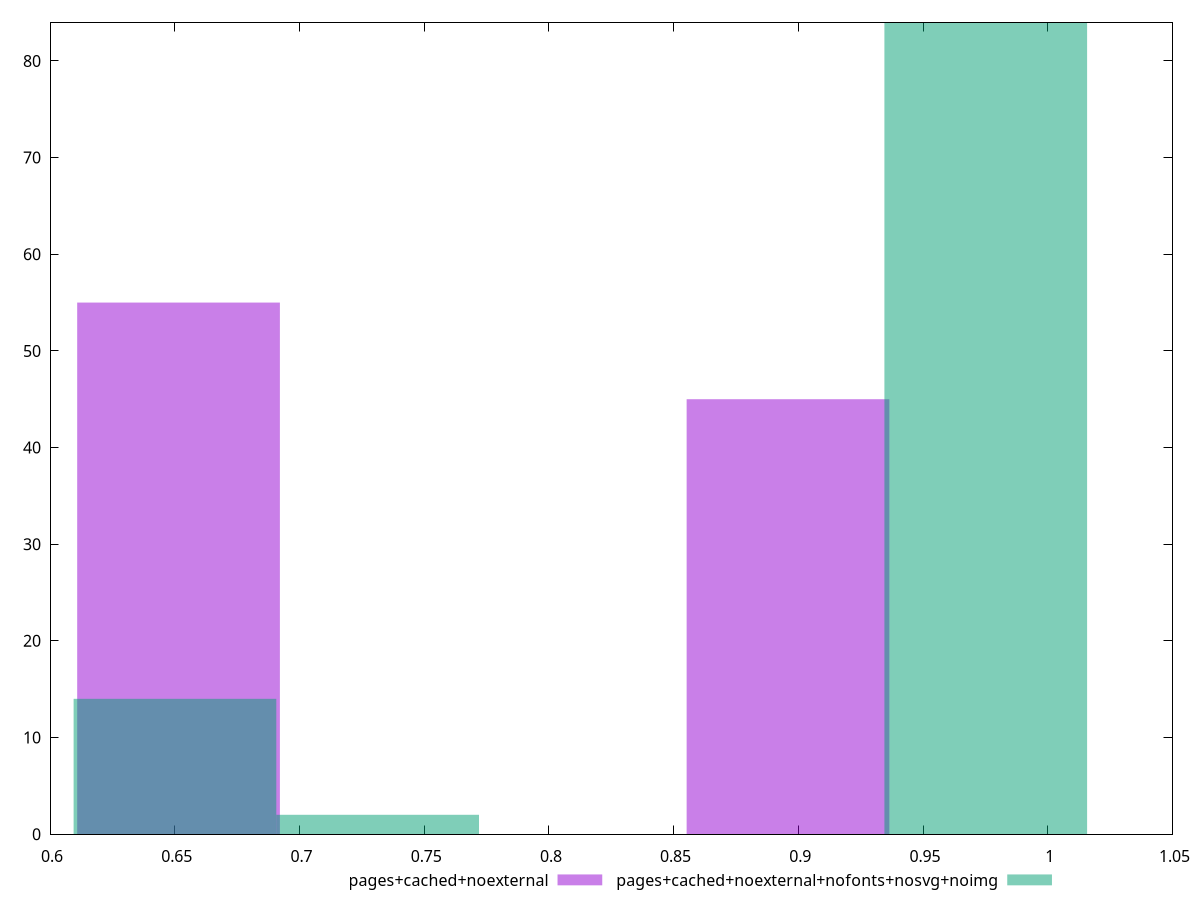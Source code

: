 $_pagesCachedNoexternal <<EOF
0.8958520099543271 45
0.6515287345122379 55
EOF
$_pagesCachedNoexternalNofontsNosvgNoimg <<EOF
0.9751364711425703 84
0.6500909807617136 14
0.7313523533569277 2
EOF
set key outside below
set terminal pngcairo
set output "report_00004_2020-11-02T20-21-41.718Z/render-blocking-resources/render-blocking-resources_pages+cached+noexternal_pages+cached+noexternal+nofonts+nosvg+noimg+hist.png"
set boxwidth 0.0812613725952142
set style fill transparent solid 0.5 noborder
set yrange [0:84]
plot $_pagesCachedNoexternal title "pages+cached+noexternal" with boxes ,$_pagesCachedNoexternalNofontsNosvgNoimg title "pages+cached+noexternal+nofonts+nosvg+noimg" with boxes ,